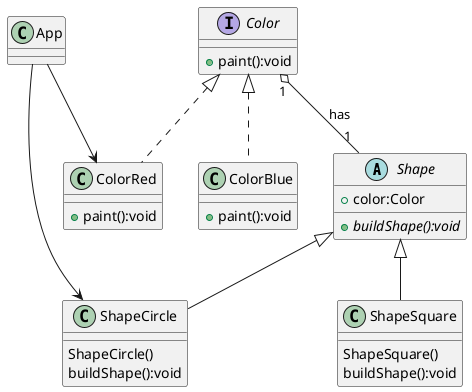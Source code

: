 @startuml

abstract class Shape{
+ color:Color
+ {abstract}buildShape():void
}

interface Color {
+ paint():void
}

class ColorBlue{
+ paint():void
}

class ColorRed{
+ paint():void
}

class ShapeCircle{
ShapeCircle()
buildShape():void
}

class ShapeSquare{
ShapeSquare()
buildShape():void
}

Shape <|--ShapeSquare
Shape <|-- ShapeCircle
Color <|.. ColorBlue
Color <|.. ColorRed
Color "1" o-- "1" Shape:has

App --> ShapeCircle
App --> ColorRed
@enduml